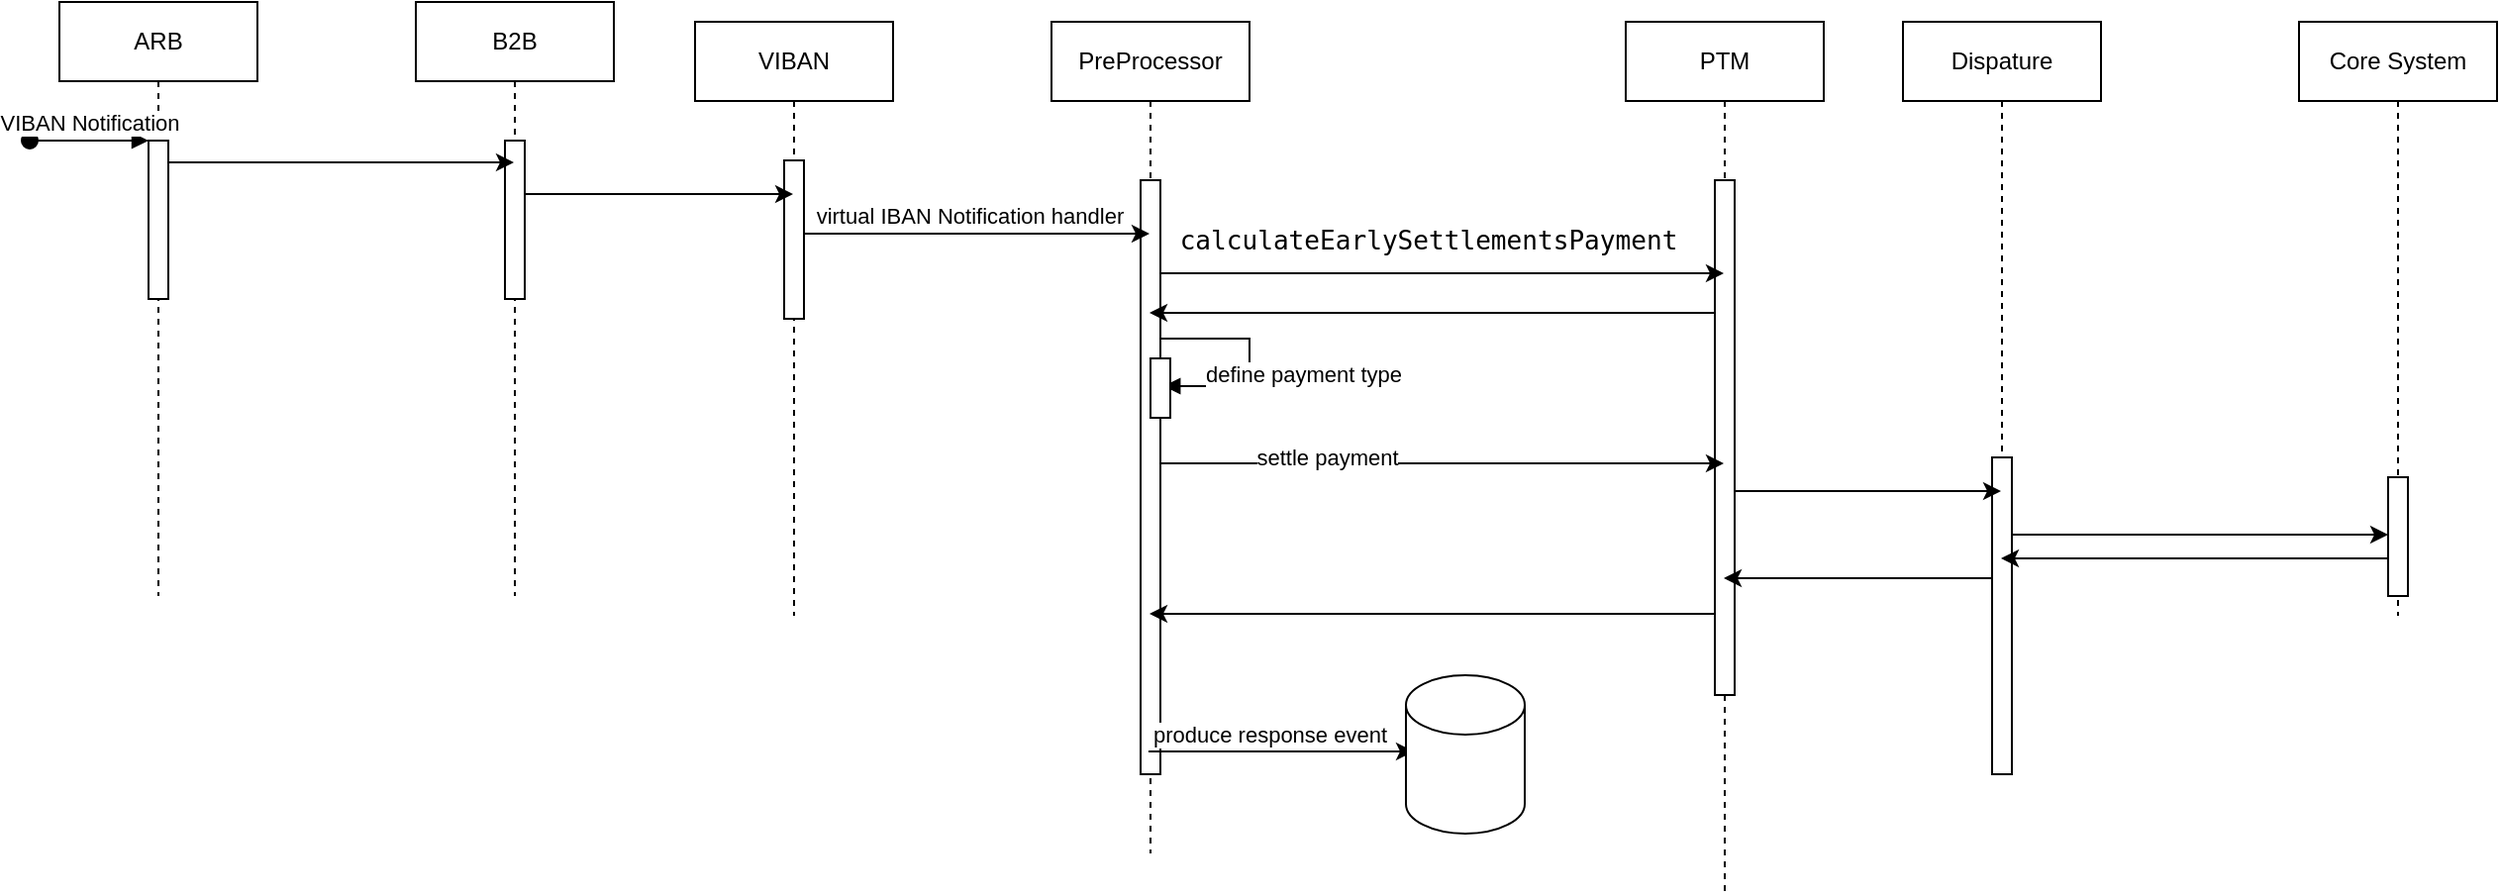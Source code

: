 <mxfile version="24.2.5" type="device" pages="2">
  <diagram name="Page-1" id="2YBvvXClWsGukQMizWep">
    <mxGraphModel dx="1420" dy="822" grid="1" gridSize="10" guides="1" tooltips="1" connect="1" arrows="1" fold="1" page="1" pageScale="1" pageWidth="850" pageHeight="1100" math="0" shadow="0">
      <root>
        <mxCell id="0" />
        <mxCell id="1" parent="0" />
        <mxCell id="aM9ryv3xv72pqoxQDRHE-1" value="VIBAN" style="shape=umlLifeline;perimeter=lifelinePerimeter;whiteSpace=wrap;html=1;container=0;dropTarget=0;collapsible=0;recursiveResize=0;outlineConnect=0;portConstraint=eastwest;newEdgeStyle={&quot;edgeStyle&quot;:&quot;elbowEdgeStyle&quot;,&quot;elbow&quot;:&quot;vertical&quot;,&quot;curved&quot;:0,&quot;rounded&quot;:0};" parent="1" vertex="1">
          <mxGeometry x="391" y="40" width="100" height="300" as="geometry" />
        </mxCell>
        <mxCell id="aM9ryv3xv72pqoxQDRHE-2" value="" style="html=1;points=[];perimeter=orthogonalPerimeter;outlineConnect=0;targetShapes=umlLifeline;portConstraint=eastwest;newEdgeStyle={&quot;edgeStyle&quot;:&quot;elbowEdgeStyle&quot;,&quot;elbow&quot;:&quot;vertical&quot;,&quot;curved&quot;:0,&quot;rounded&quot;:0};" parent="aM9ryv3xv72pqoxQDRHE-1" vertex="1">
          <mxGeometry x="45" y="70" width="10" height="80" as="geometry" />
        </mxCell>
        <mxCell id="aM9ryv3xv72pqoxQDRHE-5" value="PreProcessor" style="shape=umlLifeline;perimeter=lifelinePerimeter;whiteSpace=wrap;html=1;container=0;dropTarget=0;collapsible=0;recursiveResize=0;outlineConnect=0;portConstraint=eastwest;newEdgeStyle={&quot;edgeStyle&quot;:&quot;elbowEdgeStyle&quot;,&quot;elbow&quot;:&quot;vertical&quot;,&quot;curved&quot;:0,&quot;rounded&quot;:0};" parent="1" vertex="1">
          <mxGeometry x="571" y="40" width="100" height="420" as="geometry" />
        </mxCell>
        <mxCell id="aM9ryv3xv72pqoxQDRHE-6" value="" style="html=1;points=[];perimeter=orthogonalPerimeter;outlineConnect=0;targetShapes=umlLifeline;portConstraint=eastwest;newEdgeStyle={&quot;edgeStyle&quot;:&quot;elbowEdgeStyle&quot;,&quot;elbow&quot;:&quot;vertical&quot;,&quot;curved&quot;:0,&quot;rounded&quot;:0};" parent="aM9ryv3xv72pqoxQDRHE-5" vertex="1">
          <mxGeometry x="45" y="80" width="10" height="300" as="geometry" />
        </mxCell>
        <mxCell id="jVAV2KewldyQMuadTdJA-16" value="" style="edgeStyle=orthogonalEdgeStyle;html=1;align=left;spacingLeft=2;endArrow=block;rounded=0;entryX=-0.24;entryY=0.4;entryDx=0;entryDy=0;entryPerimeter=0;" edge="1" parent="aM9ryv3xv72pqoxQDRHE-5" source="jVAV2KewldyQMuadTdJA-18">
          <mxGeometry x="0.014" y="14" relative="1" as="geometry">
            <mxPoint x="55" y="160" as="sourcePoint" />
            <Array as="points">
              <mxPoint x="100" y="160" />
              <mxPoint x="100" y="184" />
            </Array>
            <mxPoint as="offset" />
            <mxPoint x="56.6" y="184" as="targetPoint" />
          </mxGeometry>
        </mxCell>
        <mxCell id="jVAV2KewldyQMuadTdJA-17" value="define payment type" style="edgeLabel;html=1;align=center;verticalAlign=middle;resizable=0;points=[];" vertex="1" connectable="0" parent="jVAV2KewldyQMuadTdJA-16">
          <mxGeometry x="0.471" y="-6" relative="1" as="geometry">
            <mxPoint x="38" as="offset" />
          </mxGeometry>
        </mxCell>
        <mxCell id="jVAV2KewldyQMuadTdJA-18" value="&lt;span style=&quot;color: rgba(0, 0, 0, 0); font-family: monospace; font-size: 0px; text-align: start;&quot;&gt;%3CmxGraphModel%3E%3Croot%3E%3CmxCell%20id%3D%220%22%2F%3E%3CmxCell%20id%3D%221%22%20parent%3D%220%22%2F%3E%3CmxCell%20id%3D%222%22%20value%3D%22move%20to%20ivr%20stage%26amp%3Bnbsp%3B%22%20style%3D%22edgeStyle%3DorthogonalEdgeStyle%3Bhtml%3D1%3Balign%3Dleft%3BspacingLeft%3D2%3BendArrow%3Dblock%3Brounded%3D0%3BentryX%3D-0.24%3BentryY%3D0.4%3BentryDx%3D0%3BentryDy%3D0%3BentryPerimeter%3D0%3B%22%20edge%3D%221%22%20parent%3D%221%22%3E%3CmxGeometry%20x%3D%220.014%22%20y%3D%2214%22%20relative%3D%221%22%20as%3D%22geometry%22%3E%3CmxPoint%20x%3D%22135%22%20y%3D%22260%22%20as%3D%22sourcePoint%22%2F%3E%3CArray%20as%3D%22points%22%3E%3CmxPoint%20x%3D%22180%22%20y%3D%22260%22%2F%3E%3CmxPoint%20x%3D%22180%22%20y%3D%22284%22%2F%3E%3C%2FArray%3E%3CmxPoint%20as%3D%22offset%22%2F%3E%3CmxPoint%20x%3D%22136.6%22%20y%3D%22284%22%20as%3D%22targetPoint%22%2F%3E%3C%2FmxGeometry%3E%3C%2FmxCell%3E%3C%2Froot%3E%3C%2FmxGraphModel%3E&lt;/span&gt;" style="html=1;points=[];perimeter=orthogonalPerimeter;outlineConnect=0;targetShapes=umlLifeline;portConstraint=eastwest;newEdgeStyle={&quot;edgeStyle&quot;:&quot;elbowEdgeStyle&quot;,&quot;elbow&quot;:&quot;vertical&quot;,&quot;curved&quot;:0,&quot;rounded&quot;:0};" vertex="1" parent="aM9ryv3xv72pqoxQDRHE-5">
          <mxGeometry x="50" y="170" width="10" height="30" as="geometry" />
        </mxCell>
        <mxCell id="jVAV2KewldyQMuadTdJA-2" value="PTM" style="shape=umlLifeline;perimeter=lifelinePerimeter;whiteSpace=wrap;html=1;container=0;dropTarget=0;collapsible=0;recursiveResize=0;outlineConnect=0;portConstraint=eastwest;newEdgeStyle={&quot;edgeStyle&quot;:&quot;elbowEdgeStyle&quot;,&quot;elbow&quot;:&quot;vertical&quot;,&quot;curved&quot;:0,&quot;rounded&quot;:0};" vertex="1" parent="1">
          <mxGeometry x="861" y="40" width="100" height="440" as="geometry" />
        </mxCell>
        <mxCell id="jVAV2KewldyQMuadTdJA-3" value="" style="html=1;points=[];perimeter=orthogonalPerimeter;outlineConnect=0;targetShapes=umlLifeline;portConstraint=eastwest;newEdgeStyle={&quot;edgeStyle&quot;:&quot;elbowEdgeStyle&quot;,&quot;elbow&quot;:&quot;vertical&quot;,&quot;curved&quot;:0,&quot;rounded&quot;:0};" vertex="1" parent="jVAV2KewldyQMuadTdJA-2">
          <mxGeometry x="45" y="80" width="10" height="260" as="geometry" />
        </mxCell>
        <mxCell id="jVAV2KewldyQMuadTdJA-4" value="Dispature" style="shape=umlLifeline;perimeter=lifelinePerimeter;whiteSpace=wrap;html=1;container=0;dropTarget=0;collapsible=0;recursiveResize=0;outlineConnect=0;portConstraint=eastwest;newEdgeStyle={&quot;edgeStyle&quot;:&quot;elbowEdgeStyle&quot;,&quot;elbow&quot;:&quot;vertical&quot;,&quot;curved&quot;:0,&quot;rounded&quot;:0};" vertex="1" parent="1">
          <mxGeometry x="1001" y="40" width="100" height="380" as="geometry" />
        </mxCell>
        <mxCell id="jVAV2KewldyQMuadTdJA-5" value="" style="html=1;points=[];perimeter=orthogonalPerimeter;outlineConnect=0;targetShapes=umlLifeline;portConstraint=eastwest;newEdgeStyle={&quot;edgeStyle&quot;:&quot;elbowEdgeStyle&quot;,&quot;elbow&quot;:&quot;vertical&quot;,&quot;curved&quot;:0,&quot;rounded&quot;:0};" vertex="1" parent="jVAV2KewldyQMuadTdJA-4">
          <mxGeometry x="45" y="220" width="10" height="160" as="geometry" />
        </mxCell>
        <mxCell id="jVAV2KewldyQMuadTdJA-6" value="Core System" style="shape=umlLifeline;perimeter=lifelinePerimeter;whiteSpace=wrap;html=1;container=0;dropTarget=0;collapsible=0;recursiveResize=0;outlineConnect=0;portConstraint=eastwest;newEdgeStyle={&quot;edgeStyle&quot;:&quot;elbowEdgeStyle&quot;,&quot;elbow&quot;:&quot;vertical&quot;,&quot;curved&quot;:0,&quot;rounded&quot;:0};" vertex="1" parent="1">
          <mxGeometry x="1201" y="40" width="100" height="300" as="geometry" />
        </mxCell>
        <mxCell id="jVAV2KewldyQMuadTdJA-8" style="edgeStyle=elbowEdgeStyle;rounded=0;orthogonalLoop=1;jettySize=auto;html=1;elbow=vertical;curved=0;" edge="1" parent="1">
          <mxGeometry relative="1" as="geometry">
            <mxPoint x="446" y="147" as="sourcePoint" />
            <mxPoint x="620.5" y="147" as="targetPoint" />
          </mxGeometry>
        </mxCell>
        <mxCell id="jVAV2KewldyQMuadTdJA-9" value="virtual IBAN Notification handler&amp;nbsp;" style="edgeLabel;html=1;align=center;verticalAlign=middle;resizable=0;points=[];" vertex="1" connectable="0" parent="jVAV2KewldyQMuadTdJA-8">
          <mxGeometry x="-0.289" y="9" relative="1" as="geometry">
            <mxPoint x="23" as="offset" />
          </mxGeometry>
        </mxCell>
        <mxCell id="jVAV2KewldyQMuadTdJA-13" style="edgeStyle=elbowEdgeStyle;rounded=0;orthogonalLoop=1;jettySize=auto;html=1;elbow=vertical;curved=0;" edge="1" parent="1">
          <mxGeometry relative="1" as="geometry">
            <mxPoint x="626" y="167" as="sourcePoint" />
            <mxPoint x="910.5" y="167" as="targetPoint" />
          </mxGeometry>
        </mxCell>
        <mxCell id="jVAV2KewldyQMuadTdJA-14" value="&lt;span style=&quot;font-family: &amp;quot;JetBrains Mono&amp;quot;, monospace; font-size: 13.067px; text-align: left; white-space-collapse: preserve;&quot;&gt;calculateEarlySettlementsPayment&lt;/span&gt;" style="edgeLabel;html=1;align=center;verticalAlign=middle;resizable=0;points=[];" vertex="1" connectable="0" parent="jVAV2KewldyQMuadTdJA-13">
          <mxGeometry x="-0.691" y="-1" relative="1" as="geometry">
            <mxPoint x="91" y="-18" as="offset" />
          </mxGeometry>
        </mxCell>
        <mxCell id="jVAV2KewldyQMuadTdJA-15" style="edgeStyle=elbowEdgeStyle;rounded=0;orthogonalLoop=1;jettySize=auto;html=1;elbow=vertical;curved=0;" edge="1" parent="1">
          <mxGeometry relative="1" as="geometry">
            <mxPoint x="906" y="187" as="sourcePoint" />
            <mxPoint x="620.5" y="187" as="targetPoint" />
          </mxGeometry>
        </mxCell>
        <mxCell id="jVAV2KewldyQMuadTdJA-19" style="edgeStyle=elbowEdgeStyle;rounded=0;orthogonalLoop=1;jettySize=auto;html=1;elbow=vertical;curved=0;" edge="1" parent="1">
          <mxGeometry relative="1" as="geometry">
            <mxPoint x="626" y="263" as="sourcePoint" />
            <mxPoint x="910.5" y="263" as="targetPoint" />
          </mxGeometry>
        </mxCell>
        <mxCell id="jVAV2KewldyQMuadTdJA-20" value="settle payment" style="edgeLabel;html=1;align=center;verticalAlign=middle;resizable=0;points=[];" vertex="1" connectable="0" parent="jVAV2KewldyQMuadTdJA-19">
          <mxGeometry x="-0.409" y="3" relative="1" as="geometry">
            <mxPoint as="offset" />
          </mxGeometry>
        </mxCell>
        <mxCell id="jVAV2KewldyQMuadTdJA-21" style="edgeStyle=elbowEdgeStyle;rounded=0;orthogonalLoop=1;jettySize=auto;html=1;elbow=vertical;curved=0;" edge="1" parent="1">
          <mxGeometry relative="1" as="geometry">
            <mxPoint x="916" y="277" as="sourcePoint" />
            <mxPoint x="1050.5" y="277" as="targetPoint" />
          </mxGeometry>
        </mxCell>
        <mxCell id="jVAV2KewldyQMuadTdJA-22" style="edgeStyle=elbowEdgeStyle;rounded=0;orthogonalLoop=1;jettySize=auto;html=1;elbow=vertical;curved=0;" edge="1" parent="1" source="jVAV2KewldyQMuadTdJA-7">
          <mxGeometry relative="1" as="geometry">
            <mxPoint x="1056" y="299" as="sourcePoint" />
            <mxPoint x="1250.5" y="299" as="targetPoint" />
          </mxGeometry>
        </mxCell>
        <mxCell id="jVAV2KewldyQMuadTdJA-23" value="" style="edgeStyle=elbowEdgeStyle;rounded=0;orthogonalLoop=1;jettySize=auto;html=1;elbow=vertical;curved=0;" edge="1" parent="1" target="jVAV2KewldyQMuadTdJA-7">
          <mxGeometry relative="1" as="geometry">
            <mxPoint x="1056" y="299" as="sourcePoint" />
            <mxPoint x="1250.5" y="299" as="targetPoint" />
          </mxGeometry>
        </mxCell>
        <mxCell id="sOdplfueF10rCjUXzpc5-1" style="edgeStyle=elbowEdgeStyle;rounded=0;orthogonalLoop=1;jettySize=auto;html=1;elbow=vertical;curved=0;" edge="1" parent="1">
          <mxGeometry relative="1" as="geometry">
            <mxPoint x="1246" y="311" as="sourcePoint" />
            <mxPoint x="1050.5" y="311" as="targetPoint" />
          </mxGeometry>
        </mxCell>
        <mxCell id="jVAV2KewldyQMuadTdJA-7" value="" style="html=1;points=[];perimeter=orthogonalPerimeter;outlineConnect=0;targetShapes=umlLifeline;portConstraint=eastwest;newEdgeStyle={&quot;edgeStyle&quot;:&quot;elbowEdgeStyle&quot;,&quot;elbow&quot;:&quot;vertical&quot;,&quot;curved&quot;:0,&quot;rounded&quot;:0};" vertex="1" parent="1">
          <mxGeometry x="1246" y="270" width="10" height="60" as="geometry" />
        </mxCell>
        <mxCell id="G6euud2GlvnLjBrIB7zK-1" value="ARB" style="shape=umlLifeline;perimeter=lifelinePerimeter;whiteSpace=wrap;html=1;container=0;dropTarget=0;collapsible=0;recursiveResize=0;outlineConnect=0;portConstraint=eastwest;newEdgeStyle={&quot;edgeStyle&quot;:&quot;elbowEdgeStyle&quot;,&quot;elbow&quot;:&quot;vertical&quot;,&quot;curved&quot;:0,&quot;rounded&quot;:0};" vertex="1" parent="1">
          <mxGeometry x="70" y="30" width="100" height="300" as="geometry" />
        </mxCell>
        <mxCell id="G6euud2GlvnLjBrIB7zK-2" value="" style="html=1;points=[];perimeter=orthogonalPerimeter;outlineConnect=0;targetShapes=umlLifeline;portConstraint=eastwest;newEdgeStyle={&quot;edgeStyle&quot;:&quot;elbowEdgeStyle&quot;,&quot;elbow&quot;:&quot;vertical&quot;,&quot;curved&quot;:0,&quot;rounded&quot;:0};" vertex="1" parent="G6euud2GlvnLjBrIB7zK-1">
          <mxGeometry x="45" y="70" width="10" height="80" as="geometry" />
        </mxCell>
        <mxCell id="G6euud2GlvnLjBrIB7zK-3" value="VIBAN Notification" style="html=1;verticalAlign=bottom;startArrow=oval;endArrow=block;startSize=8;edgeStyle=elbowEdgeStyle;elbow=vertical;curved=0;rounded=0;" edge="1" parent="G6euud2GlvnLjBrIB7zK-1" target="G6euud2GlvnLjBrIB7zK-2">
          <mxGeometry relative="1" as="geometry">
            <mxPoint x="-15" y="70" as="sourcePoint" />
          </mxGeometry>
        </mxCell>
        <mxCell id="G6euud2GlvnLjBrIB7zK-4" value="B2B" style="shape=umlLifeline;perimeter=lifelinePerimeter;whiteSpace=wrap;html=1;container=0;dropTarget=0;collapsible=0;recursiveResize=0;outlineConnect=0;portConstraint=eastwest;newEdgeStyle={&quot;edgeStyle&quot;:&quot;elbowEdgeStyle&quot;,&quot;elbow&quot;:&quot;vertical&quot;,&quot;curved&quot;:0,&quot;rounded&quot;:0};" vertex="1" parent="1">
          <mxGeometry x="250" y="30" width="100" height="300" as="geometry" />
        </mxCell>
        <mxCell id="G6euud2GlvnLjBrIB7zK-5" value="" style="html=1;points=[];perimeter=orthogonalPerimeter;outlineConnect=0;targetShapes=umlLifeline;portConstraint=eastwest;newEdgeStyle={&quot;edgeStyle&quot;:&quot;elbowEdgeStyle&quot;,&quot;elbow&quot;:&quot;vertical&quot;,&quot;curved&quot;:0,&quot;rounded&quot;:0};" vertex="1" parent="G6euud2GlvnLjBrIB7zK-4">
          <mxGeometry x="45" y="70" width="10" height="80" as="geometry" />
        </mxCell>
        <mxCell id="G6euud2GlvnLjBrIB7zK-7" style="edgeStyle=elbowEdgeStyle;rounded=0;orthogonalLoop=1;jettySize=auto;html=1;elbow=vertical;curved=0;" edge="1" parent="1">
          <mxGeometry relative="1" as="geometry">
            <mxPoint x="125" y="111" as="sourcePoint" />
            <mxPoint x="299.5" y="111" as="targetPoint" />
          </mxGeometry>
        </mxCell>
        <mxCell id="G6euud2GlvnLjBrIB7zK-8" style="edgeStyle=elbowEdgeStyle;rounded=0;orthogonalLoop=1;jettySize=auto;html=1;elbow=vertical;curved=0;" edge="1" parent="1">
          <mxGeometry relative="1" as="geometry">
            <mxPoint x="305" y="127" as="sourcePoint" />
            <mxPoint x="440.5" y="127" as="targetPoint" />
          </mxGeometry>
        </mxCell>
        <mxCell id="sOdplfueF10rCjUXzpc5-2" style="edgeStyle=elbowEdgeStyle;rounded=0;orthogonalLoop=1;jettySize=auto;html=1;elbow=vertical;curved=0;" edge="1" parent="1">
          <mxGeometry relative="1" as="geometry">
            <mxPoint x="1046" y="321" as="sourcePoint" />
            <mxPoint x="910.5" y="321" as="targetPoint" />
          </mxGeometry>
        </mxCell>
        <mxCell id="sOdplfueF10rCjUXzpc5-6" style="edgeStyle=elbowEdgeStyle;rounded=0;orthogonalLoop=1;jettySize=auto;html=1;elbow=vertical;curved=0;" edge="1" parent="1">
          <mxGeometry relative="1" as="geometry">
            <mxPoint x="906" y="339" as="sourcePoint" />
            <mxPoint x="620.5" y="339" as="targetPoint" />
          </mxGeometry>
        </mxCell>
        <mxCell id="lsNd1uUvVWdKnS4iPvvH-3" style="edgeStyle=elbowEdgeStyle;rounded=0;orthogonalLoop=1;jettySize=auto;html=1;elbow=vertical;curved=0;" edge="1" parent="1">
          <mxGeometry relative="1" as="geometry">
            <mxPoint x="620" y="408.5" as="sourcePoint" />
            <mxPoint x="754" y="408.5" as="targetPoint" />
          </mxGeometry>
        </mxCell>
        <mxCell id="lsNd1uUvVWdKnS4iPvvH-4" value="produce response event" style="edgeLabel;html=1;align=center;verticalAlign=middle;resizable=0;points=[];" vertex="1" connectable="0" parent="lsNd1uUvVWdKnS4iPvvH-3">
          <mxGeometry x="-0.404" y="3" relative="1" as="geometry">
            <mxPoint x="21" y="-6" as="offset" />
          </mxGeometry>
        </mxCell>
        <mxCell id="VXgVMR-ZYUzrbPRZvhqL-1" value="" style="shape=cylinder3;whiteSpace=wrap;html=1;boundedLbl=1;backgroundOutline=1;size=15;" vertex="1" parent="1">
          <mxGeometry x="750" y="370" width="60" height="80" as="geometry" />
        </mxCell>
      </root>
    </mxGraphModel>
  </diagram>
  <diagram id="IJ_qSYI3_cwwqdmKB3CX" name="Page-2">
    <mxGraphModel dx="2029" dy="1174" grid="1" gridSize="10" guides="1" tooltips="1" connect="1" arrows="1" fold="1" page="1" pageScale="1" pageWidth="4203" pageHeight="1519" math="0" shadow="0">
      <root>
        <mxCell id="0" />
        <mxCell id="1" parent="0" />
        <mxCell id="Sybo8kKToN_YBvV8aIou-1" value="JIRA" style="shape=umlLifeline;perimeter=lifelinePerimeter;whiteSpace=wrap;html=1;container=0;dropTarget=0;collapsible=0;recursiveResize=0;outlineConnect=0;portConstraint=eastwest;newEdgeStyle={&quot;edgeStyle&quot;:&quot;elbowEdgeStyle&quot;,&quot;elbow&quot;:&quot;vertical&quot;,&quot;curved&quot;:0,&quot;rounded&quot;:0};" vertex="1" parent="1">
          <mxGeometry x="40" y="40" width="100" height="450" as="geometry" />
        </mxCell>
        <mxCell id="Sybo8kKToN_YBvV8aIou-2" value="" style="html=1;points=[];perimeter=orthogonalPerimeter;outlineConnect=0;targetShapes=umlLifeline;portConstraint=eastwest;newEdgeStyle={&quot;edgeStyle&quot;:&quot;elbowEdgeStyle&quot;,&quot;elbow&quot;:&quot;vertical&quot;,&quot;curved&quot;:0,&quot;rounded&quot;:0};" vertex="1" parent="Sybo8kKToN_YBvV8aIou-1">
          <mxGeometry x="45" y="70" width="10" height="240" as="geometry" />
        </mxCell>
        <mxCell id="Sybo8kKToN_YBvV8aIou-3" value="Collection create IBAN" style="html=1;verticalAlign=bottom;startArrow=oval;endArrow=block;startSize=8;edgeStyle=elbowEdgeStyle;elbow=vertical;curved=0;rounded=0;" edge="1" parent="Sybo8kKToN_YBvV8aIou-1" target="Sybo8kKToN_YBvV8aIou-2">
          <mxGeometry relative="1" as="geometry">
            <mxPoint x="-15" y="70" as="sourcePoint" />
          </mxGeometry>
        </mxCell>
        <mxCell id="Sybo8kKToN_YBvV8aIou-4" value="InternalGateway" style="shape=umlLifeline;perimeter=lifelinePerimeter;whiteSpace=wrap;html=1;container=0;dropTarget=0;collapsible=0;recursiveResize=0;outlineConnect=0;portConstraint=eastwest;newEdgeStyle={&quot;edgeStyle&quot;:&quot;elbowEdgeStyle&quot;,&quot;elbow&quot;:&quot;vertical&quot;,&quot;curved&quot;:0,&quot;rounded&quot;:0};" vertex="1" parent="1">
          <mxGeometry x="220" y="40" width="100" height="470" as="geometry" />
        </mxCell>
        <mxCell id="Sybo8kKToN_YBvV8aIou-5" value="" style="html=1;points=[];perimeter=orthogonalPerimeter;outlineConnect=0;targetShapes=umlLifeline;portConstraint=eastwest;newEdgeStyle={&quot;edgeStyle&quot;:&quot;elbowEdgeStyle&quot;,&quot;elbow&quot;:&quot;vertical&quot;,&quot;curved&quot;:0,&quot;rounded&quot;:0};" vertex="1" parent="Sybo8kKToN_YBvV8aIou-4">
          <mxGeometry x="45" y="80" width="10" height="310" as="geometry" />
        </mxCell>
        <mxCell id="Sybo8kKToN_YBvV8aIou-9" value="external gatway" style="shape=umlLifeline;perimeter=lifelinePerimeter;whiteSpace=wrap;html=1;container=0;dropTarget=0;collapsible=0;recursiveResize=0;outlineConnect=0;portConstraint=eastwest;newEdgeStyle={&quot;edgeStyle&quot;:&quot;elbowEdgeStyle&quot;,&quot;elbow&quot;:&quot;vertical&quot;,&quot;curved&quot;:0,&quot;rounded&quot;:0};" vertex="1" parent="1">
          <mxGeometry x="660" y="40" width="100" height="300" as="geometry" />
        </mxCell>
        <mxCell id="Sybo8kKToN_YBvV8aIou-10" value="" style="html=1;points=[];perimeter=orthogonalPerimeter;outlineConnect=0;targetShapes=umlLifeline;portConstraint=eastwest;newEdgeStyle={&quot;edgeStyle&quot;:&quot;elbowEdgeStyle&quot;,&quot;elbow&quot;:&quot;vertical&quot;,&quot;curved&quot;:0,&quot;rounded&quot;:0};" vertex="1" parent="Sybo8kKToN_YBvV8aIou-9">
          <mxGeometry x="45" y="130" width="10" height="120" as="geometry" />
        </mxCell>
        <mxCell id="Sybo8kKToN_YBvV8aIou-11" value="ARB" style="shape=umlLifeline;perimeter=lifelinePerimeter;whiteSpace=wrap;html=1;container=0;dropTarget=0;collapsible=0;recursiveResize=0;outlineConnect=0;portConstraint=eastwest;newEdgeStyle={&quot;edgeStyle&quot;:&quot;elbowEdgeStyle&quot;,&quot;elbow&quot;:&quot;vertical&quot;,&quot;curved&quot;:0,&quot;rounded&quot;:0};" vertex="1" parent="1">
          <mxGeometry x="800" y="40" width="100" height="300" as="geometry" />
        </mxCell>
        <mxCell id="Sybo8kKToN_YBvV8aIou-12" value="" style="html=1;points=[];perimeter=orthogonalPerimeter;outlineConnect=0;targetShapes=umlLifeline;portConstraint=eastwest;newEdgeStyle={&quot;edgeStyle&quot;:&quot;elbowEdgeStyle&quot;,&quot;elbow&quot;:&quot;vertical&quot;,&quot;curved&quot;:0,&quot;rounded&quot;:0};" vertex="1" parent="Sybo8kKToN_YBvV8aIou-11">
          <mxGeometry x="45" y="160" width="10" height="50" as="geometry" />
        </mxCell>
        <mxCell id="ndIDwV3U8ZAJR7c59hbP-12" style="edgeStyle=elbowEdgeStyle;rounded=0;orthogonalLoop=1;jettySize=auto;html=1;elbow=vertical;curved=0;" edge="1" parent="Sybo8kKToN_YBvV8aIou-11" source="Sybo8kKToN_YBvV8aIou-12" target="Sybo8kKToN_YBvV8aIou-11">
          <mxGeometry relative="1" as="geometry" />
        </mxCell>
        <mxCell id="Sybo8kKToN_YBvV8aIou-14" style="edgeStyle=elbowEdgeStyle;rounded=0;orthogonalLoop=1;jettySize=auto;html=1;elbow=vertical;curved=0;" edge="1" parent="1">
          <mxGeometry relative="1" as="geometry">
            <mxPoint x="95" y="147" as="sourcePoint" />
            <mxPoint x="269.5" y="147" as="targetPoint" />
          </mxGeometry>
        </mxCell>
        <mxCell id="Sybo8kKToN_YBvV8aIou-15" value="GenerateVIBAN" style="edgeLabel;html=1;align=center;verticalAlign=middle;resizable=0;points=[];" vertex="1" connectable="0" parent="Sybo8kKToN_YBvV8aIou-14">
          <mxGeometry x="-0.289" y="9" relative="1" as="geometry">
            <mxPoint x="23" as="offset" />
          </mxGeometry>
        </mxCell>
        <mxCell id="ndIDwV3U8ZAJR7c59hbP-1" value="VIBAN adapter" style="shape=umlLifeline;perimeter=lifelinePerimeter;whiteSpace=wrap;html=1;container=0;dropTarget=0;collapsible=0;recursiveResize=0;outlineConnect=0;portConstraint=eastwest;newEdgeStyle={&quot;edgeStyle&quot;:&quot;elbowEdgeStyle&quot;,&quot;elbow&quot;:&quot;vertical&quot;,&quot;curved&quot;:0,&quot;rounded&quot;:0};" vertex="1" parent="1">
          <mxGeometry x="490" y="40" width="100" height="490" as="geometry" />
        </mxCell>
        <mxCell id="ndIDwV3U8ZAJR7c59hbP-2" value="" style="html=1;points=[];perimeter=orthogonalPerimeter;outlineConnect=0;targetShapes=umlLifeline;portConstraint=eastwest;newEdgeStyle={&quot;edgeStyle&quot;:&quot;elbowEdgeStyle&quot;,&quot;elbow&quot;:&quot;vertical&quot;,&quot;curved&quot;:0,&quot;rounded&quot;:0};" vertex="1" parent="ndIDwV3U8ZAJR7c59hbP-1">
          <mxGeometry x="45" y="80" width="10" height="310" as="geometry" />
        </mxCell>
        <mxCell id="ndIDwV3U8ZAJR7c59hbP-6" style="edgeStyle=elbowEdgeStyle;rounded=0;orthogonalLoop=1;jettySize=auto;html=1;elbow=vertical;curved=0;" edge="1" parent="1">
          <mxGeometry relative="1" as="geometry">
            <mxPoint x="275" y="144" as="sourcePoint" />
            <mxPoint x="539.5" y="144" as="targetPoint" />
          </mxGeometry>
        </mxCell>
        <mxCell id="ndIDwV3U8ZAJR7c59hbP-7" value="GenerateVIBAN" style="edgeLabel;html=1;align=center;verticalAlign=middle;resizable=0;points=[];" vertex="1" connectable="0" parent="ndIDwV3U8ZAJR7c59hbP-6">
          <mxGeometry x="-0.312" y="5" relative="1" as="geometry">
            <mxPoint as="offset" />
          </mxGeometry>
        </mxCell>
        <mxCell id="ndIDwV3U8ZAJR7c59hbP-8" style="edgeStyle=elbowEdgeStyle;rounded=0;orthogonalLoop=1;jettySize=auto;html=1;elbow=vertical;curved=0;" edge="1" parent="1">
          <mxGeometry relative="1" as="geometry">
            <mxPoint x="535" y="259" as="sourcePoint" />
            <mxPoint x="269.5" y="259" as="targetPoint" />
          </mxGeometry>
        </mxCell>
        <mxCell id="ndIDwV3U8ZAJR7c59hbP-9" style="edgeStyle=elbowEdgeStyle;rounded=0;orthogonalLoop=1;jettySize=auto;html=1;elbow=vertical;curved=0;" edge="1" parent="1">
          <mxGeometry relative="1" as="geometry">
            <mxPoint x="265" y="271" as="sourcePoint" />
            <mxPoint x="89.5" y="271" as="targetPoint" />
          </mxGeometry>
        </mxCell>
        <mxCell id="ndIDwV3U8ZAJR7c59hbP-10" style="edgeStyle=elbowEdgeStyle;rounded=0;orthogonalLoop=1;jettySize=auto;html=1;elbow=vertical;curved=0;" edge="1" parent="1">
          <mxGeometry relative="1" as="geometry">
            <mxPoint x="545" y="190" as="sourcePoint" />
            <mxPoint x="709.5" y="190" as="targetPoint" />
          </mxGeometry>
        </mxCell>
        <mxCell id="ndIDwV3U8ZAJR7c59hbP-11" value="GenerateVIBAN" style="edgeLabel;html=1;align=center;verticalAlign=middle;resizable=0;points=[];" vertex="1" connectable="0" parent="ndIDwV3U8ZAJR7c59hbP-10">
          <mxGeometry x="-0.392" y="5" relative="1" as="geometry">
            <mxPoint as="offset" />
          </mxGeometry>
        </mxCell>
        <mxCell id="ndIDwV3U8ZAJR7c59hbP-13" value="" style="edgeStyle=elbowEdgeStyle;rounded=0;orthogonalLoop=1;jettySize=auto;html=1;elbow=vertical;curved=0;" edge="1" parent="1" source="Sybo8kKToN_YBvV8aIou-10" target="Sybo8kKToN_YBvV8aIou-12">
          <mxGeometry relative="1" as="geometry">
            <mxPoint x="715" y="205" as="sourcePoint" />
            <mxPoint x="850" y="205" as="targetPoint" />
          </mxGeometry>
        </mxCell>
        <mxCell id="ndIDwV3U8ZAJR7c59hbP-17" value="GenerateVIBAN" style="edgeLabel;html=1;align=center;verticalAlign=middle;resizable=0;points=[];" vertex="1" connectable="0" parent="ndIDwV3U8ZAJR7c59hbP-13">
          <mxGeometry x="-0.446" y="1" relative="1" as="geometry">
            <mxPoint x="29" y="-4" as="offset" />
          </mxGeometry>
        </mxCell>
        <mxCell id="ndIDwV3U8ZAJR7c59hbP-14" style="edgeStyle=elbowEdgeStyle;rounded=0;orthogonalLoop=1;jettySize=auto;html=1;elbow=vertical;curved=0;" edge="1" parent="1">
          <mxGeometry relative="1" as="geometry">
            <mxPoint x="845" y="243" as="sourcePoint" />
            <mxPoint x="709.5" y="243" as="targetPoint" />
          </mxGeometry>
        </mxCell>
        <mxCell id="ndIDwV3U8ZAJR7c59hbP-15" style="edgeStyle=elbowEdgeStyle;rounded=0;orthogonalLoop=1;jettySize=auto;html=1;elbow=vertical;curved=0;" edge="1" parent="1">
          <mxGeometry relative="1" as="geometry">
            <mxPoint x="705" y="246" as="sourcePoint" />
            <mxPoint x="539.5" y="246" as="targetPoint" />
          </mxGeometry>
        </mxCell>
        <mxCell id="ndIDwV3U8ZAJR7c59hbP-18" value="KAFKA" style="shape=umlLifeline;perimeter=lifelinePerimeter;whiteSpace=wrap;html=1;container=0;dropTarget=0;collapsible=0;recursiveResize=0;outlineConnect=0;portConstraint=eastwest;newEdgeStyle={&quot;edgeStyle&quot;:&quot;elbowEdgeStyle&quot;,&quot;elbow&quot;:&quot;vertical&quot;,&quot;curved&quot;:0,&quot;rounded&quot;:0};" vertex="1" parent="1">
          <mxGeometry x="1040" y="40" width="100" height="490" as="geometry" />
        </mxCell>
        <mxCell id="ndIDwV3U8ZAJR7c59hbP-19" value="" style="html=1;points=[];perimeter=orthogonalPerimeter;outlineConnect=0;targetShapes=umlLifeline;portConstraint=eastwest;newEdgeStyle={&quot;edgeStyle&quot;:&quot;elbowEdgeStyle&quot;,&quot;elbow&quot;:&quot;vertical&quot;,&quot;curved&quot;:0,&quot;rounded&quot;:0};" vertex="1" parent="ndIDwV3U8ZAJR7c59hbP-18">
          <mxGeometry x="45" y="230" width="10" height="110" as="geometry" />
        </mxCell>
        <mxCell id="ndIDwV3U8ZAJR7c59hbP-24" value="" style="html=1;points=[];perimeter=orthogonalPerimeter;outlineConnect=0;targetShapes=umlLifeline;portConstraint=eastwest;newEdgeStyle={&quot;edgeStyle&quot;:&quot;elbowEdgeStyle&quot;,&quot;elbow&quot;:&quot;vertical&quot;,&quot;curved&quot;:0,&quot;rounded&quot;:0};" vertex="1" parent="ndIDwV3U8ZAJR7c59hbP-18">
          <mxGeometry x="45" y="60" width="10" height="110" as="geometry" />
        </mxCell>
        <mxCell id="ndIDwV3U8ZAJR7c59hbP-20" style="edgeStyle=elbowEdgeStyle;rounded=0;orthogonalLoop=1;jettySize=auto;html=1;elbow=vertical;curved=0;" edge="1" parent="1">
          <mxGeometry relative="1" as="geometry">
            <mxPoint x="545" y="319" as="sourcePoint" />
            <mxPoint x="1089.5" y="319" as="targetPoint" />
          </mxGeometry>
        </mxCell>
        <mxCell id="ndIDwV3U8ZAJR7c59hbP-22" value="Update VIBAN response" style="edgeLabel;html=1;align=center;verticalAlign=middle;resizable=0;points=[];" vertex="1" connectable="0" parent="ndIDwV3U8ZAJR7c59hbP-20">
          <mxGeometry x="-0.761" y="1" relative="1" as="geometry">
            <mxPoint x="180" as="offset" />
          </mxGeometry>
        </mxCell>
        <mxCell id="ndIDwV3U8ZAJR7c59hbP-23" style="edgeStyle=elbowEdgeStyle;rounded=0;orthogonalLoop=1;jettySize=auto;html=1;elbow=vertical;curved=0;" edge="1" parent="1" source="ndIDwV3U8ZAJR7c59hbP-2" target="ndIDwV3U8ZAJR7c59hbP-18">
          <mxGeometry relative="1" as="geometry">
            <Array as="points">
              <mxPoint x="920" y="150" />
            </Array>
          </mxGeometry>
        </mxCell>
        <mxCell id="ndIDwV3U8ZAJR7c59hbP-25" value="initiate VIBAN Request" style="edgeLabel;html=1;align=center;verticalAlign=middle;resizable=0;points=[];" vertex="1" connectable="0" parent="ndIDwV3U8ZAJR7c59hbP-23">
          <mxGeometry x="-0.214" y="4" relative="1" as="geometry">
            <mxPoint as="offset" />
          </mxGeometry>
        </mxCell>
        <mxCell id="ndIDwV3U8ZAJR7c59hbP-26" value="VIBAN PRE-PROcessor" style="shape=umlLifeline;perimeter=lifelinePerimeter;whiteSpace=wrap;html=1;container=0;dropTarget=0;collapsible=0;recursiveResize=0;outlineConnect=0;portConstraint=eastwest;newEdgeStyle={&quot;edgeStyle&quot;:&quot;elbowEdgeStyle&quot;,&quot;elbow&quot;:&quot;vertical&quot;,&quot;curved&quot;:0,&quot;rounded&quot;:0};" vertex="1" parent="1">
          <mxGeometry x="1260" y="40" width="100" height="490" as="geometry" />
        </mxCell>
        <mxCell id="ndIDwV3U8ZAJR7c59hbP-27" value="" style="html=1;points=[];perimeter=orthogonalPerimeter;outlineConnect=0;targetShapes=umlLifeline;portConstraint=eastwest;newEdgeStyle={&quot;edgeStyle&quot;:&quot;elbowEdgeStyle&quot;,&quot;elbow&quot;:&quot;vertical&quot;,&quot;curved&quot;:0,&quot;rounded&quot;:0};" vertex="1" parent="ndIDwV3U8ZAJR7c59hbP-26">
          <mxGeometry x="45" y="230" width="10" height="110" as="geometry" />
        </mxCell>
        <mxCell id="ndIDwV3U8ZAJR7c59hbP-28" value="" style="html=1;points=[];perimeter=orthogonalPerimeter;outlineConnect=0;targetShapes=umlLifeline;portConstraint=eastwest;newEdgeStyle={&quot;edgeStyle&quot;:&quot;elbowEdgeStyle&quot;,&quot;elbow&quot;:&quot;vertical&quot;,&quot;curved&quot;:0,&quot;rounded&quot;:0};" vertex="1" parent="ndIDwV3U8ZAJR7c59hbP-26">
          <mxGeometry x="45" y="60" width="10" height="110" as="geometry" />
        </mxCell>
        <mxCell id="30BYfkkmihjAe2QoclqA-1" value="" style="edgeStyle=orthogonalEdgeStyle;html=1;align=left;spacingLeft=2;endArrow=block;rounded=0;entryX=-0.24;entryY=0.4;entryDx=0;entryDy=0;entryPerimeter=0;" edge="1" parent="ndIDwV3U8ZAJR7c59hbP-26" source="30BYfkkmihjAe2QoclqA-3">
          <mxGeometry x="0.014" y="14" relative="1" as="geometry">
            <mxPoint x="55" y="260" as="sourcePoint" />
            <Array as="points">
              <mxPoint x="100" y="260" />
              <mxPoint x="100" y="284" />
            </Array>
            <mxPoint as="offset" />
            <mxPoint x="56.6" y="284" as="targetPoint" />
          </mxGeometry>
        </mxCell>
        <mxCell id="30BYfkkmihjAe2QoclqA-2" value="if type = response and status = success&amp;nbsp;" style="edgeLabel;html=1;align=center;verticalAlign=middle;resizable=0;points=[];" vertex="1" connectable="0" parent="30BYfkkmihjAe2QoclqA-1">
          <mxGeometry x="0.471" y="-6" relative="1" as="geometry">
            <mxPoint x="81" y="-8" as="offset" />
          </mxGeometry>
        </mxCell>
        <mxCell id="30BYfkkmihjAe2QoclqA-3" value="&lt;span style=&quot;color: rgba(0, 0, 0, 0); font-family: monospace; font-size: 0px; text-align: start;&quot;&gt;%3CmxGraphModel%3E%3Croot%3E%3CmxCell%20id%3D%220%22%2F%3E%3CmxCell%20id%3D%221%22%20parent%3D%220%22%2F%3E%3CmxCell%20id%3D%222%22%20value%3D%22move%20to%20ivr%20stage%26amp%3Bnbsp%3B%22%20style%3D%22edgeStyle%3DorthogonalEdgeStyle%3Bhtml%3D1%3Balign%3Dleft%3BspacingLeft%3D2%3BendArrow%3Dblock%3Brounded%3D0%3BentryX%3D-0.24%3BentryY%3D0.4%3BentryDx%3D0%3BentryDy%3D0%3BentryPerimeter%3D0%3B%22%20edge%3D%221%22%20parent%3D%221%22%3E%3CmxGeometry%20x%3D%220.014%22%20y%3D%2214%22%20relative%3D%221%22%20as%3D%22geometry%22%3E%3CmxPoint%20x%3D%22135%22%20y%3D%22260%22%20as%3D%22sourcePoint%22%2F%3E%3CArray%20as%3D%22points%22%3E%3CmxPoint%20x%3D%22180%22%20y%3D%22260%22%2F%3E%3CmxPoint%20x%3D%22180%22%20y%3D%22284%22%2F%3E%3C%2FArray%3E%3CmxPoint%20as%3D%22offset%22%2F%3E%3CmxPoint%20x%3D%22136.6%22%20y%3D%22284%22%20as%3D%22targetPoint%22%2F%3E%3C%2FmxGeometry%3E%3C%2FmxCell%3E%3C%2Froot%3E%3C%2FmxGraphModel%3E&lt;/span&gt;" style="html=1;points=[];perimeter=orthogonalPerimeter;outlineConnect=0;targetShapes=umlLifeline;portConstraint=eastwest;newEdgeStyle={&quot;edgeStyle&quot;:&quot;elbowEdgeStyle&quot;,&quot;elbow&quot;:&quot;vertical&quot;,&quot;curved&quot;:0,&quot;rounded&quot;:0};" vertex="1" parent="ndIDwV3U8ZAJR7c59hbP-26">
          <mxGeometry x="50" y="270" width="10" height="30" as="geometry" />
        </mxCell>
        <mxCell id="ndIDwV3U8ZAJR7c59hbP-29" value="Notification Engine" style="shape=umlLifeline;perimeter=lifelinePerimeter;whiteSpace=wrap;html=1;container=0;dropTarget=0;collapsible=0;recursiveResize=0;outlineConnect=0;portConstraint=eastwest;newEdgeStyle={&quot;edgeStyle&quot;:&quot;elbowEdgeStyle&quot;,&quot;elbow&quot;:&quot;vertical&quot;,&quot;curved&quot;:0,&quot;rounded&quot;:0};" vertex="1" parent="1">
          <mxGeometry x="1500" y="40" width="100" height="490" as="geometry" />
        </mxCell>
        <mxCell id="ndIDwV3U8ZAJR7c59hbP-30" value="" style="html=1;points=[];perimeter=orthogonalPerimeter;outlineConnect=0;targetShapes=umlLifeline;portConstraint=eastwest;newEdgeStyle={&quot;edgeStyle&quot;:&quot;elbowEdgeStyle&quot;,&quot;elbow&quot;:&quot;vertical&quot;,&quot;curved&quot;:0,&quot;rounded&quot;:0};" vertex="1" parent="ndIDwV3U8ZAJR7c59hbP-29">
          <mxGeometry x="45" y="230" width="10" height="110" as="geometry" />
        </mxCell>
        <mxCell id="ndIDwV3U8ZAJR7c59hbP-31" value="" style="html=1;points=[];perimeter=orthogonalPerimeter;outlineConnect=0;targetShapes=umlLifeline;portConstraint=eastwest;newEdgeStyle={&quot;edgeStyle&quot;:&quot;elbowEdgeStyle&quot;,&quot;elbow&quot;:&quot;vertical&quot;,&quot;curved&quot;:0,&quot;rounded&quot;:0};" vertex="1" parent="ndIDwV3U8ZAJR7c59hbP-29">
          <mxGeometry x="45" y="60" width="10" height="110" as="geometry" />
        </mxCell>
        <mxCell id="ndIDwV3U8ZAJR7c59hbP-32" style="edgeStyle=elbowEdgeStyle;rounded=0;orthogonalLoop=1;jettySize=auto;html=1;elbow=vertical;curved=0;" edge="1" parent="1">
          <mxGeometry relative="1" as="geometry">
            <mxPoint x="1315" y="340" as="sourcePoint" />
            <mxPoint x="1549.5" y="340" as="targetPoint" />
          </mxGeometry>
        </mxCell>
        <mxCell id="30BYfkkmihjAe2QoclqA-4" value="send SMS" style="edgeLabel;html=1;align=center;verticalAlign=middle;resizable=0;points=[];" vertex="1" connectable="0" parent="ndIDwV3U8ZAJR7c59hbP-32">
          <mxGeometry x="-0.156" y="1" relative="1" as="geometry">
            <mxPoint as="offset" />
          </mxGeometry>
        </mxCell>
        <mxCell id="ndIDwV3U8ZAJR7c59hbP-33" style="edgeStyle=elbowEdgeStyle;rounded=0;orthogonalLoop=1;jettySize=auto;html=1;elbow=vertical;curved=0;" edge="1" parent="1">
          <mxGeometry relative="1" as="geometry">
            <mxPoint x="1305" y="312" as="sourcePoint" />
            <mxPoint x="1089.5" y="312" as="targetPoint" />
          </mxGeometry>
        </mxCell>
        <mxCell id="ndIDwV3U8ZAJR7c59hbP-37" style="edgeStyle=elbowEdgeStyle;rounded=0;orthogonalLoop=1;jettySize=auto;html=1;elbow=vertical;curved=0;" edge="1" parent="1" source="ndIDwV3U8ZAJR7c59hbP-28" target="ndIDwV3U8ZAJR7c59hbP-18">
          <mxGeometry relative="1" as="geometry" />
        </mxCell>
        <mxCell id="ndIDwV3U8ZAJR7c59hbP-41" value="" style="shape=cylinder3;whiteSpace=wrap;html=1;boundedLbl=1;backgroundOutline=1;size=13;" vertex="1" parent="1">
          <mxGeometry x="1420" y="120" width="30" height="60" as="geometry" />
        </mxCell>
        <mxCell id="ndIDwV3U8ZAJR7c59hbP-42" style="edgeStyle=elbowEdgeStyle;rounded=0;orthogonalLoop=1;jettySize=auto;html=1;elbow=vertical;curved=0;entryX=0;entryY=0;entryDx=0;entryDy=38.5;entryPerimeter=0;" edge="1" parent="1" source="ndIDwV3U8ZAJR7c59hbP-28" target="ndIDwV3U8ZAJR7c59hbP-41">
          <mxGeometry relative="1" as="geometry" />
        </mxCell>
        <mxCell id="ndIDwV3U8ZAJR7c59hbP-43" value="insert&amp;nbsp;" style="edgeLabel;html=1;align=center;verticalAlign=middle;resizable=0;points=[];" vertex="1" connectable="0" parent="ndIDwV3U8ZAJR7c59hbP-42">
          <mxGeometry x="-0.469" y="3" relative="1" as="geometry">
            <mxPoint x="17" y="-6" as="offset" />
          </mxGeometry>
        </mxCell>
        <mxCell id="30BYfkkmihjAe2QoclqA-5" value="" style="shape=cylinder3;whiteSpace=wrap;html=1;boundedLbl=1;backgroundOutline=1;size=13;" vertex="1" parent="1">
          <mxGeometry x="1420" y="245" width="30" height="60" as="geometry" />
        </mxCell>
        <mxCell id="30BYfkkmihjAe2QoclqA-6" style="edgeStyle=elbowEdgeStyle;rounded=0;orthogonalLoop=1;jettySize=auto;html=1;elbow=vertical;curved=0;entryX=0;entryY=0;entryDx=0;entryDy=38.5;entryPerimeter=0;" edge="1" parent="1" target="30BYfkkmihjAe2QoclqA-5">
          <mxGeometry relative="1" as="geometry">
            <mxPoint x="1315" y="284" as="sourcePoint" />
          </mxGeometry>
        </mxCell>
        <mxCell id="30BYfkkmihjAe2QoclqA-7" value="Update" style="edgeLabel;html=1;align=center;verticalAlign=middle;resizable=0;points=[];" vertex="1" connectable="0" parent="30BYfkkmihjAe2QoclqA-6">
          <mxGeometry x="-0.469" y="3" relative="1" as="geometry">
            <mxPoint x="17" y="-6" as="offset" />
          </mxGeometry>
        </mxCell>
      </root>
    </mxGraphModel>
  </diagram>
</mxfile>

